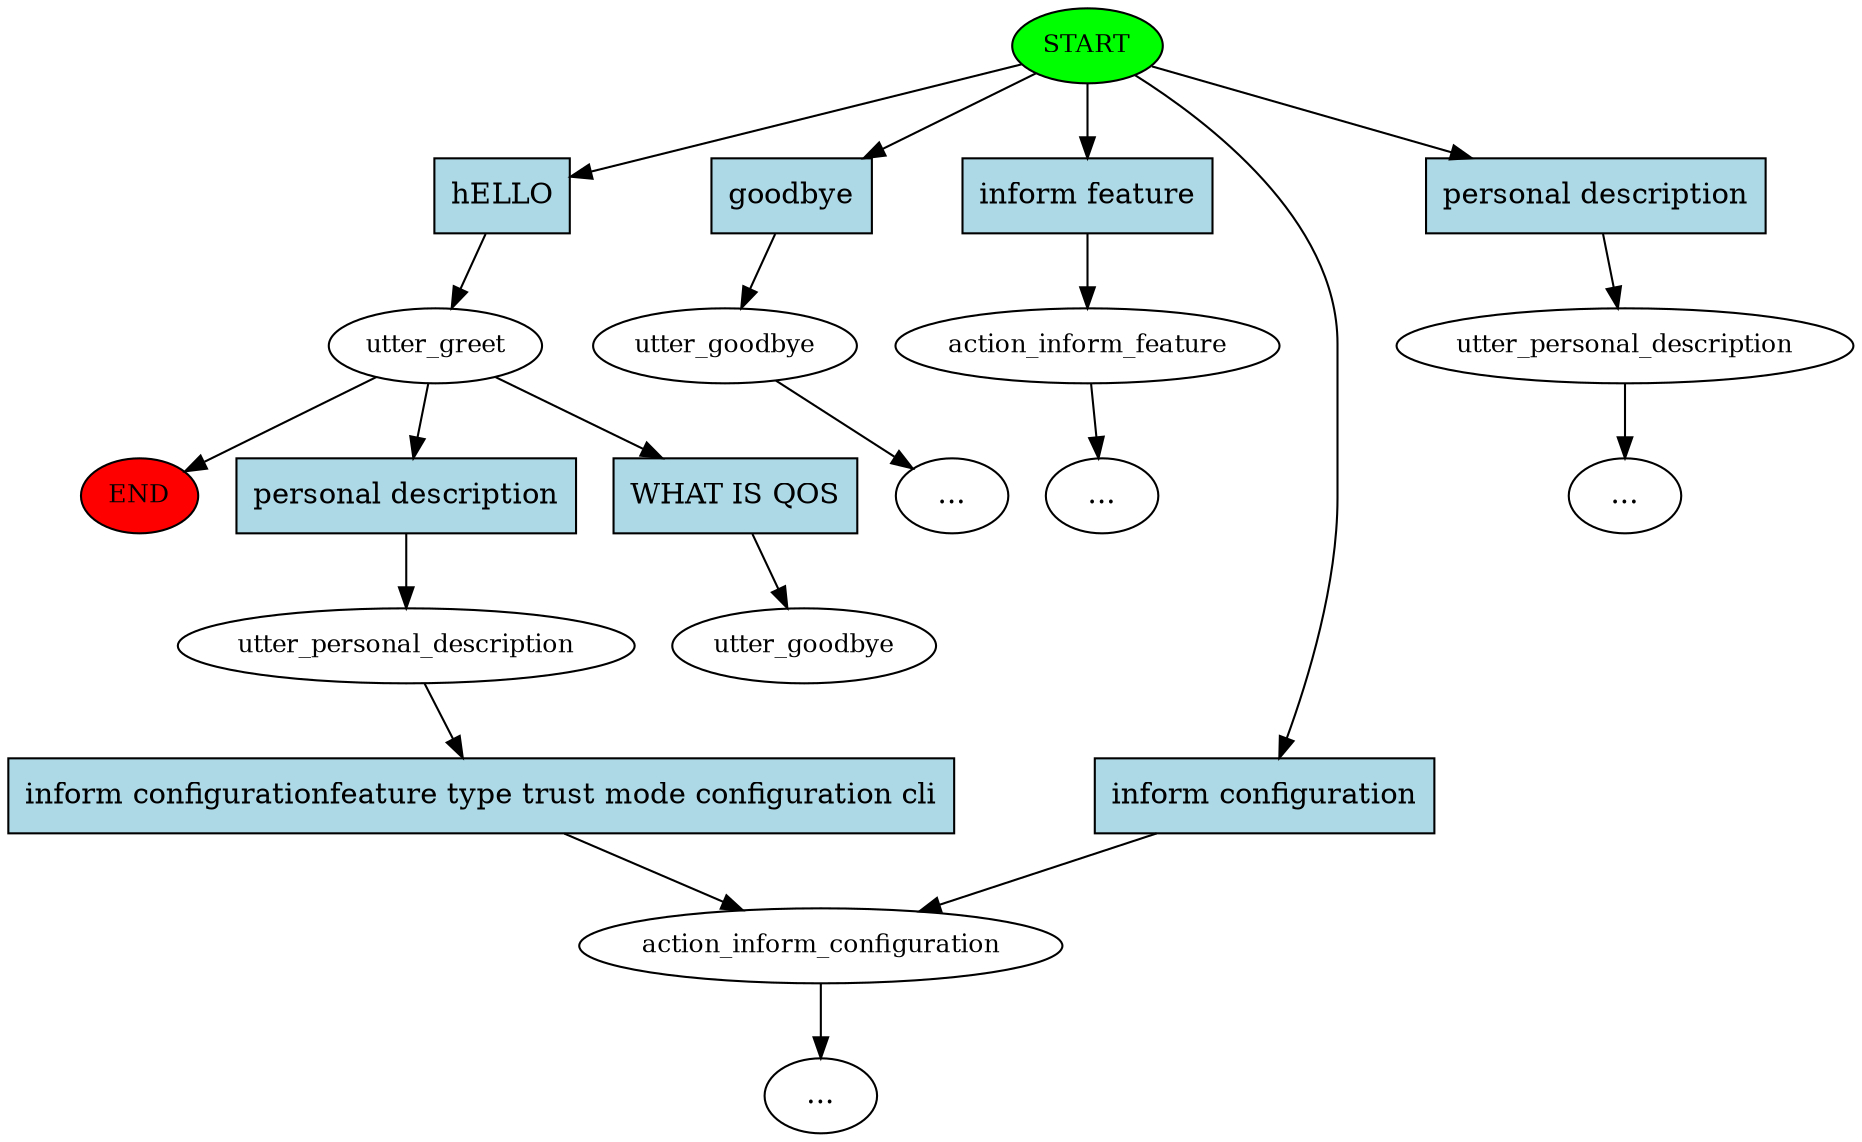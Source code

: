 digraph  {
0 [class="start active", fillcolor=green, fontsize=12, label=START, style=filled];
"-1" [class=end, fillcolor=red, fontsize=12, label=END, style=filled];
1 [class=active, fontsize=12, label=utter_greet];
2 [class="", fontsize=12, label=utter_goodbye];
"-3" [class=ellipsis, label="..."];
3 [class="", fontsize=12, label=action_inform_feature];
"-4" [class=ellipsis, label="..."];
4 [class="", fontsize=12, label=action_inform_configuration];
5 [class="", fontsize=12, label=utter_personal_description];
"-6" [class=ellipsis, label="..."];
7 [class="", fontsize=12, label=utter_personal_description];
"-7" [class=ellipsis, label="..."];
10 [class="dashed active", fontsize=12, label=utter_goodbye];
11 [class="intent active", fillcolor=lightblue, label=hELLO, shape=rect, style=filled];
12 [class=intent, fillcolor=lightblue, label=goodbye, shape=rect, style=filled];
13 [class=intent, fillcolor=lightblue, label="inform feature", shape=rect, style=filled];
14 [class=intent, fillcolor=lightblue, label="inform configuration", shape=rect, style=filled];
15 [class=intent, fillcolor=lightblue, label="personal description", shape=rect, style=filled];
16 [class=intent, fillcolor=lightblue, label="personal description", shape=rect, style=filled];
17 [class="intent active", fillcolor=lightblue, label="WHAT IS QOS", shape=rect, style=filled];
18 [class=intent, fillcolor=lightblue, label="inform configurationfeature type trust mode configuration cli", shape=rect, style=filled];
0 -> 11  [class=active, key=0];
0 -> 12  [class="", key=0];
0 -> 13  [class="", key=0];
0 -> 14  [class="", key=0];
0 -> 15  [class="", key=0];
1 -> "-1"  [class="", key=NONE, label=""];
1 -> 16  [class="", key=0];
1 -> 17  [class=active, key=0];
2 -> "-3"  [class="", key=NONE, label=""];
3 -> "-4"  [class="", key=NONE, label=""];
4 -> "-7"  [class="", key=NONE, label=""];
5 -> "-6"  [class="", key=NONE, label=""];
7 -> 18  [class="", key=0];
11 -> 1  [class=active, key=0];
12 -> 2  [class="", key=0];
13 -> 3  [class="", key=0];
14 -> 4  [class="", key=0];
15 -> 5  [class="", key=0];
16 -> 7  [class="", key=0];
17 -> 10  [class=active, key=0];
18 -> 4  [class="", key=0];
}
